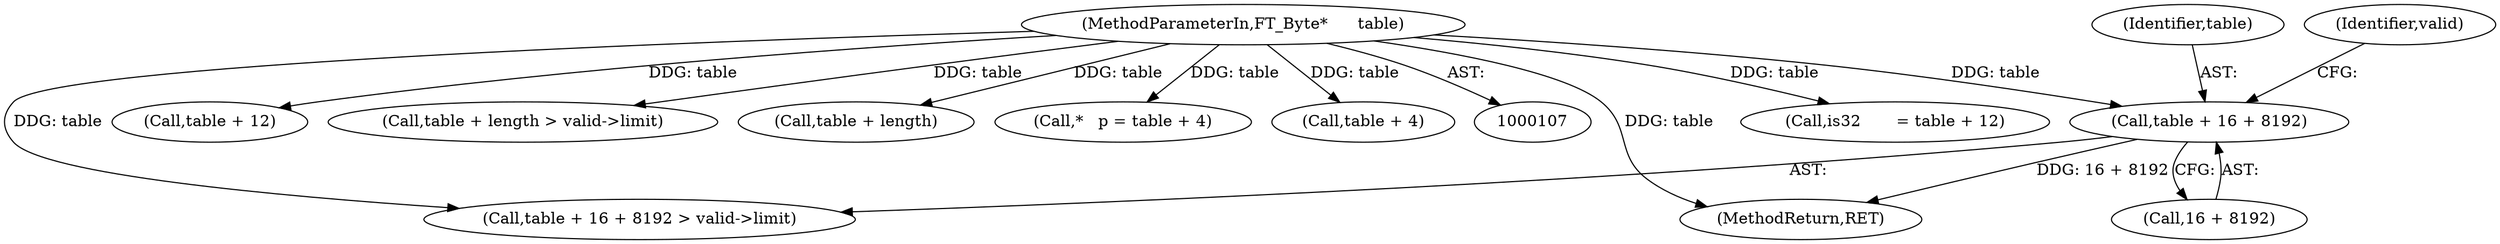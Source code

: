 digraph "0_savannah_a18788b14db60ae3673f932249cd02d33a227c4e_1@pointer" {
"1000122" [label="(Call,table + 16 + 8192)"];
"1000108" [label="(MethodParameterIn,FT_Byte*      table)"];
"1000108" [label="(MethodParameterIn,FT_Byte*      table)"];
"1000122" [label="(Call,table + 16 + 8192)"];
"1000350" [label="(MethodReturn,RET)"];
"1000148" [label="(Call,is32       = table + 12)"];
"1000150" [label="(Call,table + 12)"];
"1000123" [label="(Identifier,table)"];
"1000137" [label="(Call,table + length > valid->limit)"];
"1000121" [label="(Call,table + 16 + 8192 > valid->limit)"];
"1000128" [label="(Identifier,valid)"];
"1000138" [label="(Call,table + length)"];
"1000112" [label="(Call,*   p = table + 4)"];
"1000124" [label="(Call,16 + 8192)"];
"1000114" [label="(Call,table + 4)"];
"1000122" -> "1000121"  [label="AST: "];
"1000122" -> "1000124"  [label="CFG: "];
"1000123" -> "1000122"  [label="AST: "];
"1000124" -> "1000122"  [label="AST: "];
"1000128" -> "1000122"  [label="CFG: "];
"1000122" -> "1000350"  [label="DDG: 16 + 8192"];
"1000108" -> "1000122"  [label="DDG: table"];
"1000108" -> "1000107"  [label="AST: "];
"1000108" -> "1000350"  [label="DDG: table"];
"1000108" -> "1000112"  [label="DDG: table"];
"1000108" -> "1000114"  [label="DDG: table"];
"1000108" -> "1000121"  [label="DDG: table"];
"1000108" -> "1000137"  [label="DDG: table"];
"1000108" -> "1000138"  [label="DDG: table"];
"1000108" -> "1000148"  [label="DDG: table"];
"1000108" -> "1000150"  [label="DDG: table"];
}
